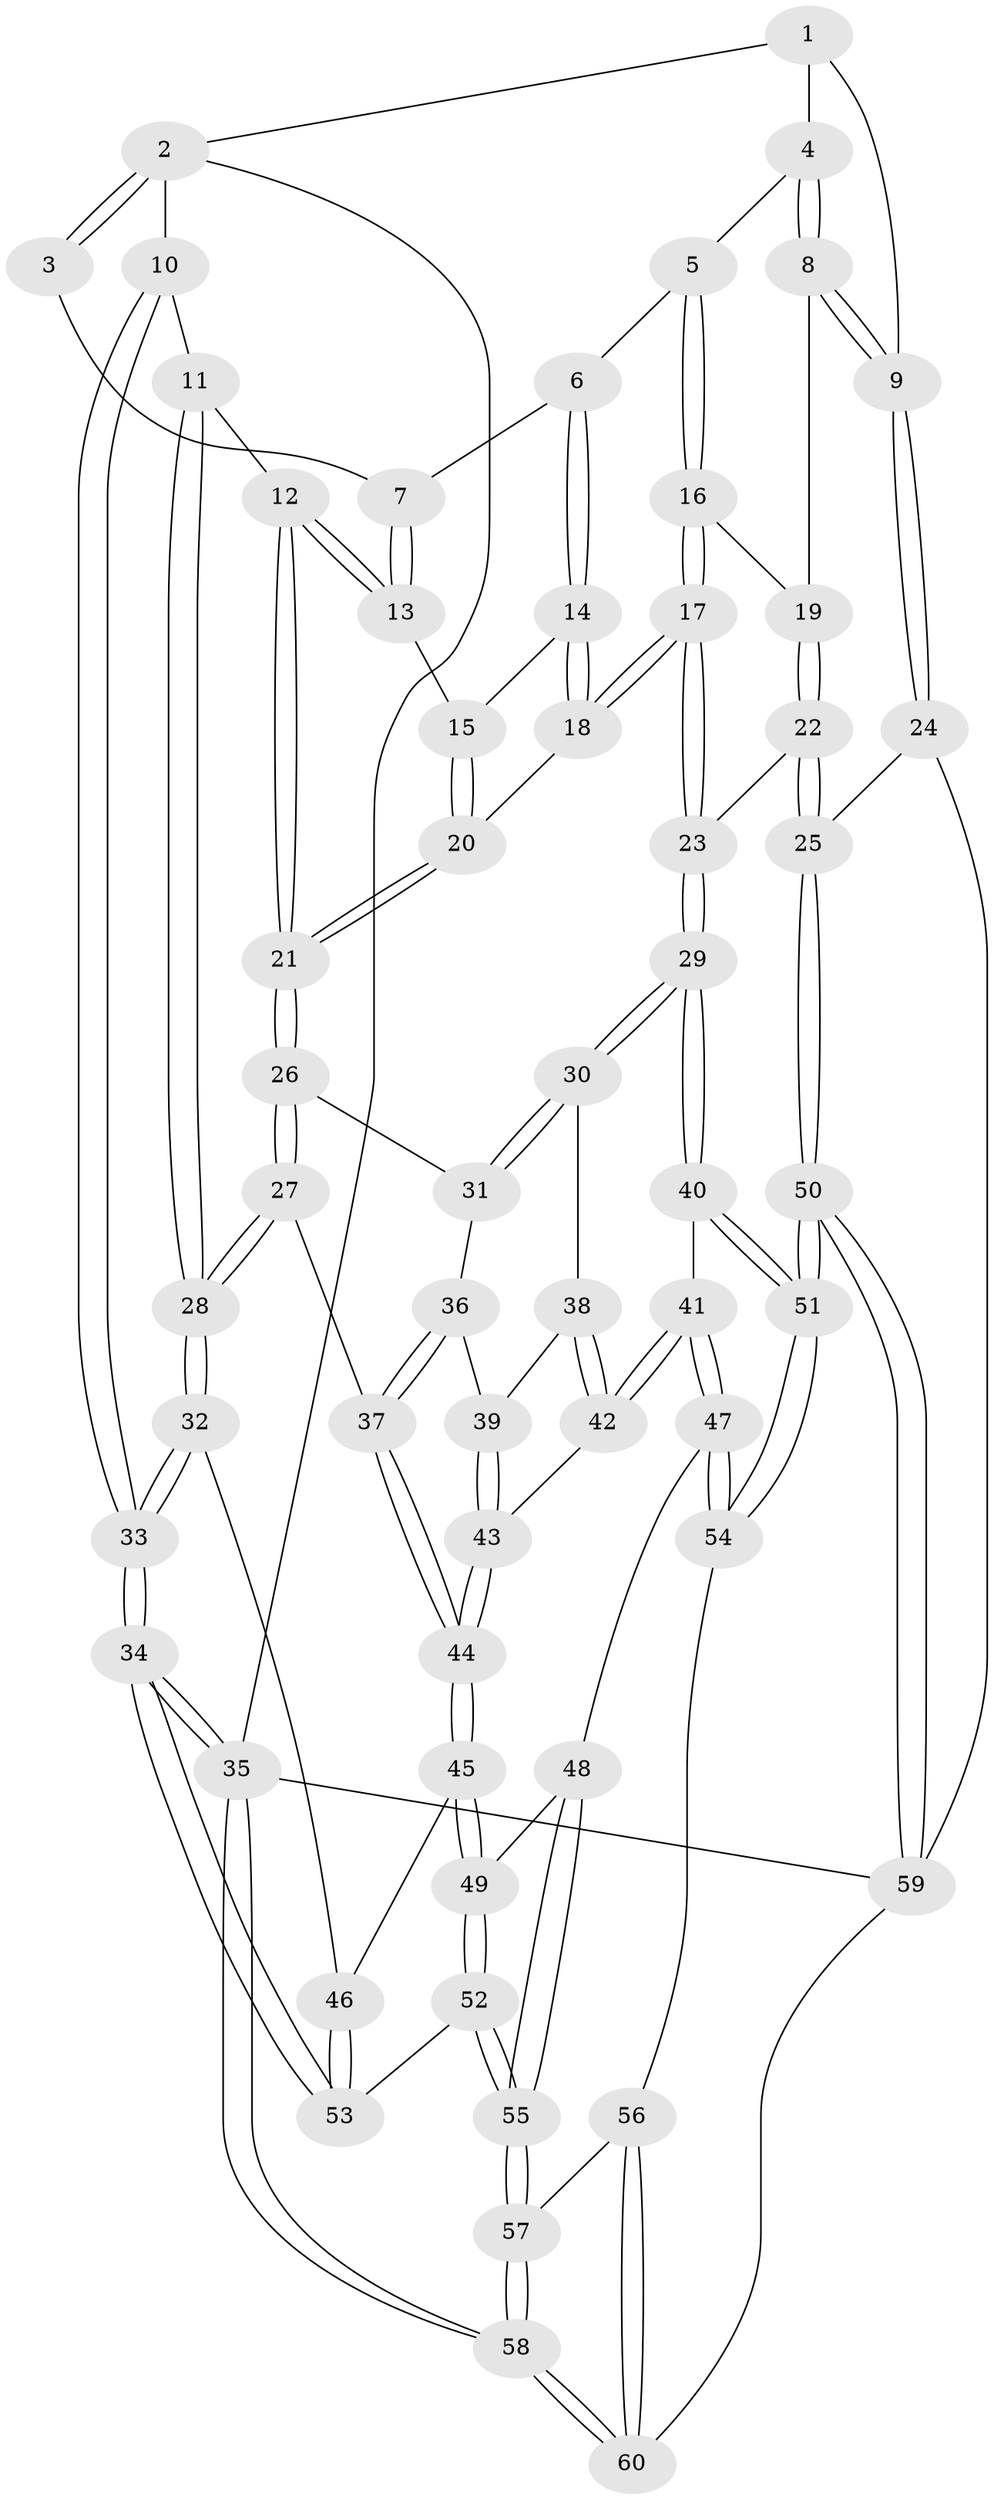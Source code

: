 // coarse degree distribution, {4: 0.40476190476190477, 7: 0.023809523809523808, 3: 0.11904761904761904, 5: 0.3333333333333333, 6: 0.11904761904761904}
// Generated by graph-tools (version 1.1) at 2025/24/03/03/25 07:24:40]
// undirected, 60 vertices, 146 edges
graph export_dot {
graph [start="1"]
  node [color=gray90,style=filled];
  1 [pos="+0.8277497957019438+0"];
  2 [pos="+0+0"];
  3 [pos="+0.541863939011069+0"];
  4 [pos="+0.8316247611628564+0"];
  5 [pos="+0.7155404185336944+0.1767623896577685"];
  6 [pos="+0.6680357689316416+0.17645287461495882"];
  7 [pos="+0.5167866354154574+0"];
  8 [pos="+0.9371841252617162+0.2215772837941614"];
  9 [pos="+1+0.24797223758055173"];
  10 [pos="+0+0.03069159037869825"];
  11 [pos="+0.25566898334815136+0.22185135957165658"];
  12 [pos="+0.257665046424276+0.22247383275361962"];
  13 [pos="+0.3953411834639129+0.1635297373518677"];
  14 [pos="+0.6340723293150159+0.21324586203181067"];
  15 [pos="+0.433223256418021+0.1893525095649876"];
  16 [pos="+0.7957677345532118+0.23217955620895694"];
  17 [pos="+0.6096551400902572+0.4216131953147485"];
  18 [pos="+0.5817395319146003+0.36122618173879645"];
  19 [pos="+0.8788656394589854+0.25359035368045674"];
  20 [pos="+0.5722268150067497+0.3554254434495041"];
  21 [pos="+0.31651854531264767+0.3462690181615364"];
  22 [pos="+0.8507626458437616+0.3807148328589864"];
  23 [pos="+0.620787279136385+0.4934256625519089"];
  24 [pos="+1+0.6866977241638434"];
  25 [pos="+1+0.6870862084031827"];
  26 [pos="+0.3277281599567616+0.40731158117903105"];
  27 [pos="+0.22775943122109393+0.5442141204633576"];
  28 [pos="+0.12835662444722057+0.5598547266142446"];
  29 [pos="+0.6203066059455864+0.49519692979906454"];
  30 [pos="+0.43688005744568115+0.49159367760464723"];
  31 [pos="+0.42660723812557627+0.4868331232841184"];
  32 [pos="+0+0.6113321738821074"];
  33 [pos="+0+0.617541446892073"];
  34 [pos="+0+0.8030014083868284"];
  35 [pos="+0+1"];
  36 [pos="+0.34803424833903585+0.5629891848061471"];
  37 [pos="+0.2698855438153988+0.581829417712496"];
  38 [pos="+0.4218217335886777+0.5501941349761607"];
  39 [pos="+0.3677570063112757+0.5897196556303113"];
  40 [pos="+0.6627809537619613+0.6368570183989178"];
  41 [pos="+0.46263356486095003+0.6988161662659496"];
  42 [pos="+0.41707071921387673+0.6276285017320095"];
  43 [pos="+0.3673634159266618+0.6159984422233168"];
  44 [pos="+0.30214798339160015+0.639467309494949"];
  45 [pos="+0.3066644412330188+0.7185808626400689"];
  46 [pos="+0.2345023539698954+0.7048147077951664"];
  47 [pos="+0.4121463734317482+0.7492359913987152"];
  48 [pos="+0.3508259409417727+0.7525228014592896"];
  49 [pos="+0.3132442290976268+0.7284071236352606"];
  50 [pos="+0.8019151215341377+0.7648381274408335"];
  51 [pos="+0.7750076094110669+0.7475142911437279"];
  52 [pos="+0.17001496581167566+0.835025147756354"];
  53 [pos="+0.15768537858703735+0.8328192634187914"];
  54 [pos="+0.46959033787452265+0.8653574963542773"];
  55 [pos="+0.29407456387215225+0.9214059197643263"];
  56 [pos="+0.463042201249746+0.8966044449713372"];
  57 [pos="+0.3017191403491833+0.9418640943126293"];
  58 [pos="+0.2406628582132337+1"];
  59 [pos="+0.7030280115848765+1"];
  60 [pos="+0.6491357485810929+1"];
  1 -- 2;
  1 -- 4;
  1 -- 9;
  2 -- 3;
  2 -- 3;
  2 -- 10;
  2 -- 35;
  3 -- 7;
  4 -- 5;
  4 -- 8;
  4 -- 8;
  5 -- 6;
  5 -- 16;
  5 -- 16;
  6 -- 7;
  6 -- 14;
  6 -- 14;
  7 -- 13;
  7 -- 13;
  8 -- 9;
  8 -- 9;
  8 -- 19;
  9 -- 24;
  9 -- 24;
  10 -- 11;
  10 -- 33;
  10 -- 33;
  11 -- 12;
  11 -- 28;
  11 -- 28;
  12 -- 13;
  12 -- 13;
  12 -- 21;
  12 -- 21;
  13 -- 15;
  14 -- 15;
  14 -- 18;
  14 -- 18;
  15 -- 20;
  15 -- 20;
  16 -- 17;
  16 -- 17;
  16 -- 19;
  17 -- 18;
  17 -- 18;
  17 -- 23;
  17 -- 23;
  18 -- 20;
  19 -- 22;
  19 -- 22;
  20 -- 21;
  20 -- 21;
  21 -- 26;
  21 -- 26;
  22 -- 23;
  22 -- 25;
  22 -- 25;
  23 -- 29;
  23 -- 29;
  24 -- 25;
  24 -- 59;
  25 -- 50;
  25 -- 50;
  26 -- 27;
  26 -- 27;
  26 -- 31;
  27 -- 28;
  27 -- 28;
  27 -- 37;
  28 -- 32;
  28 -- 32;
  29 -- 30;
  29 -- 30;
  29 -- 40;
  29 -- 40;
  30 -- 31;
  30 -- 31;
  30 -- 38;
  31 -- 36;
  32 -- 33;
  32 -- 33;
  32 -- 46;
  33 -- 34;
  33 -- 34;
  34 -- 35;
  34 -- 35;
  34 -- 53;
  34 -- 53;
  35 -- 58;
  35 -- 58;
  35 -- 59;
  36 -- 37;
  36 -- 37;
  36 -- 39;
  37 -- 44;
  37 -- 44;
  38 -- 39;
  38 -- 42;
  38 -- 42;
  39 -- 43;
  39 -- 43;
  40 -- 41;
  40 -- 51;
  40 -- 51;
  41 -- 42;
  41 -- 42;
  41 -- 47;
  41 -- 47;
  42 -- 43;
  43 -- 44;
  43 -- 44;
  44 -- 45;
  44 -- 45;
  45 -- 46;
  45 -- 49;
  45 -- 49;
  46 -- 53;
  46 -- 53;
  47 -- 48;
  47 -- 54;
  47 -- 54;
  48 -- 49;
  48 -- 55;
  48 -- 55;
  49 -- 52;
  49 -- 52;
  50 -- 51;
  50 -- 51;
  50 -- 59;
  50 -- 59;
  51 -- 54;
  51 -- 54;
  52 -- 53;
  52 -- 55;
  52 -- 55;
  54 -- 56;
  55 -- 57;
  55 -- 57;
  56 -- 57;
  56 -- 60;
  56 -- 60;
  57 -- 58;
  57 -- 58;
  58 -- 60;
  58 -- 60;
  59 -- 60;
}
